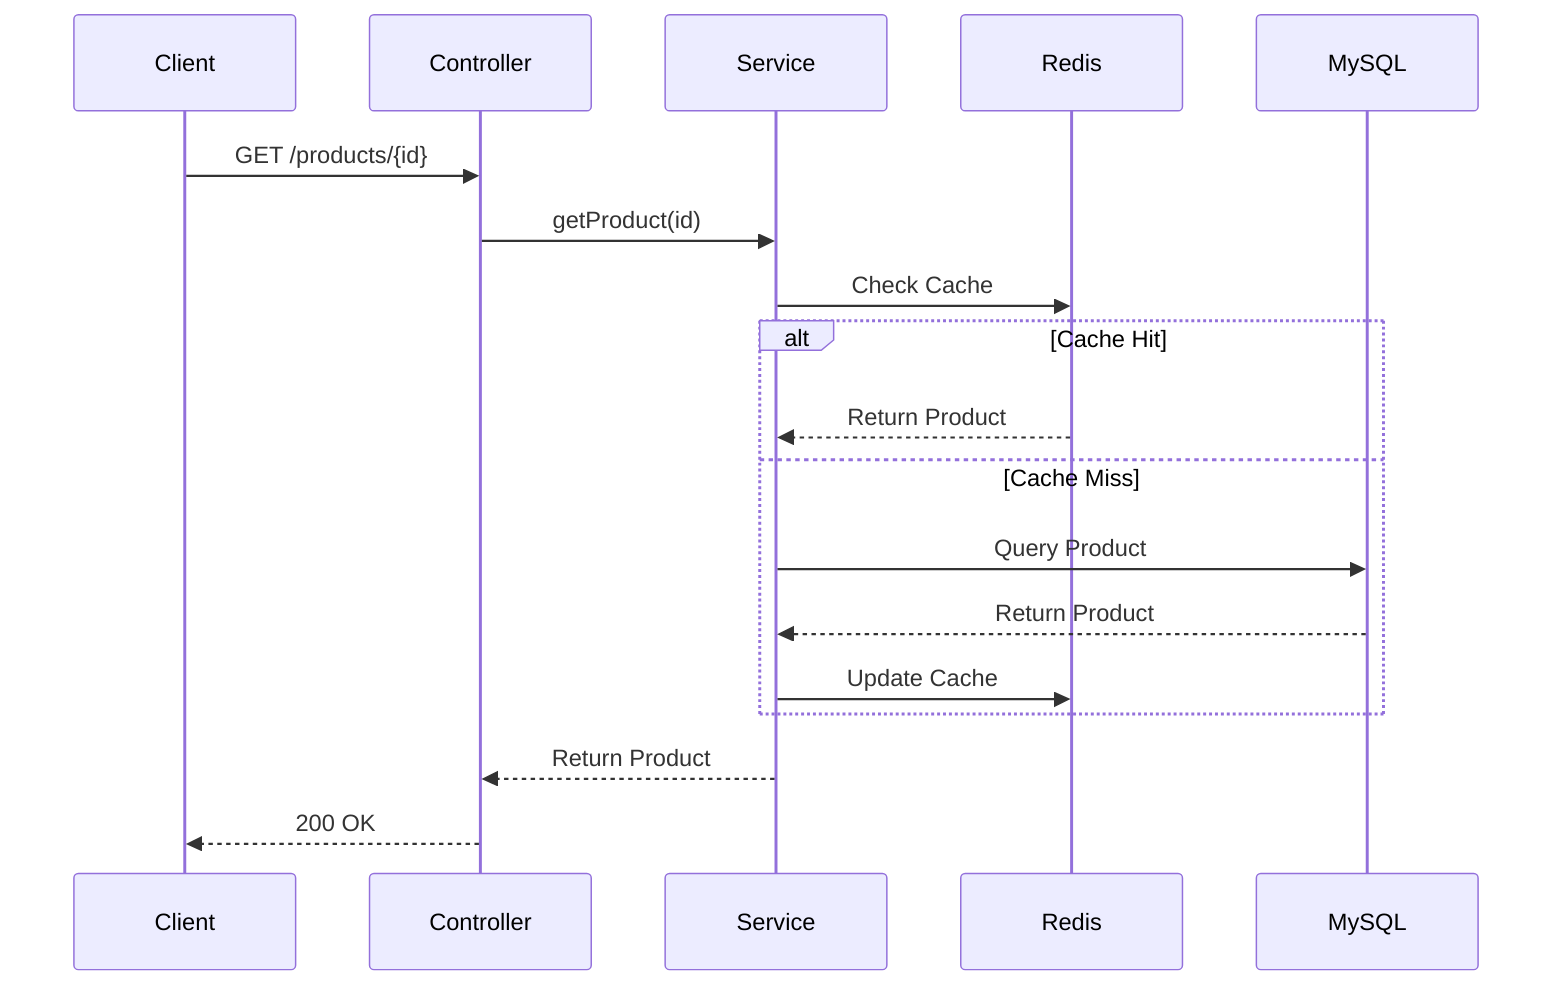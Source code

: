 sequenceDiagram
    participant Client
    participant Controller
    participant Service
    participant Redis
    participant MySQL

    Client->>Controller: GET /products/{id}
    Controller->>Service: getProduct(id)
    Service->>Redis: Check Cache
    alt Cache Hit
        Redis-->>Service: Return Product
    else Cache Miss
        Service->>MySQL: Query Product
        MySQL-->>Service: Return Product
        Service->>Redis: Update Cache
    end
    Service-->>Controller: Return Product
    Controller-->>Client: 200 OK